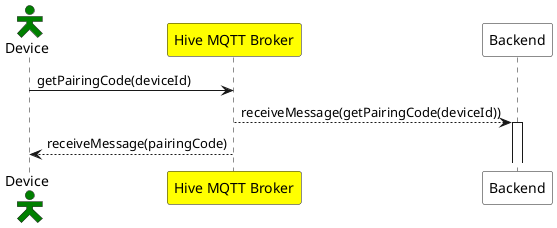 @startuml


skinparam actorStyle Hollow

actor Device #Green
participant "Hive MQTT Broker" as Hive #Yellow
participant Backend #white

Device -> Hive: getPairingCode(deviceId)
Hive --> Backend++: receiveMessage(getPairingCode(deviceId))
Hive --> Device: receiveMessage(pairingCode)



@enduml